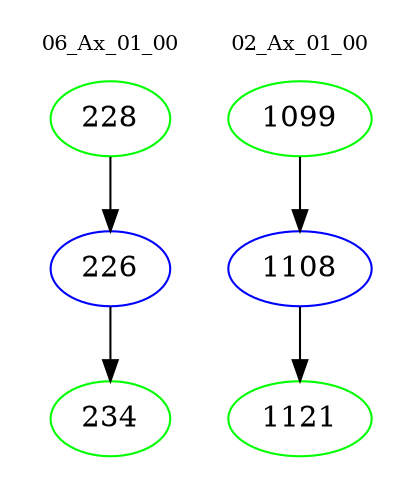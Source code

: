 digraph{
subgraph cluster_0 {
color = white
label = "06_Ax_01_00";
fontsize=10;
T0_228 [label="228", color="green"]
T0_228 -> T0_226 [color="black"]
T0_226 [label="226", color="blue"]
T0_226 -> T0_234 [color="black"]
T0_234 [label="234", color="green"]
}
subgraph cluster_1 {
color = white
label = "02_Ax_01_00";
fontsize=10;
T1_1099 [label="1099", color="green"]
T1_1099 -> T1_1108 [color="black"]
T1_1108 [label="1108", color="blue"]
T1_1108 -> T1_1121 [color="black"]
T1_1121 [label="1121", color="green"]
}
}
